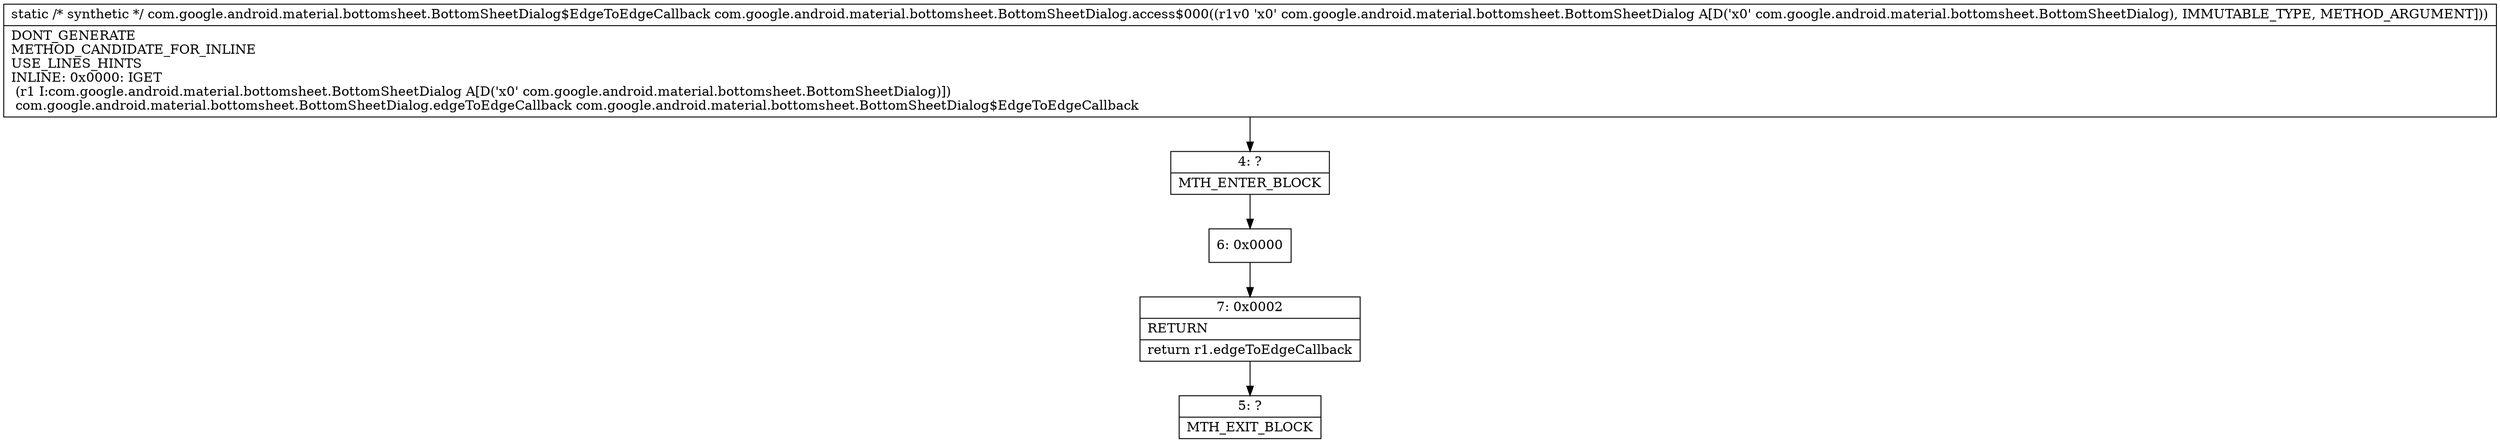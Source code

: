 digraph "CFG forcom.google.android.material.bottomsheet.BottomSheetDialog.access$000(Lcom\/google\/android\/material\/bottomsheet\/BottomSheetDialog;)Lcom\/google\/android\/material\/bottomsheet\/BottomSheetDialog$EdgeToEdgeCallback;" {
Node_4 [shape=record,label="{4\:\ ?|MTH_ENTER_BLOCK\l}"];
Node_6 [shape=record,label="{6\:\ 0x0000}"];
Node_7 [shape=record,label="{7\:\ 0x0002|RETURN\l|return r1.edgeToEdgeCallback\l}"];
Node_5 [shape=record,label="{5\:\ ?|MTH_EXIT_BLOCK\l}"];
MethodNode[shape=record,label="{static \/* synthetic *\/ com.google.android.material.bottomsheet.BottomSheetDialog$EdgeToEdgeCallback com.google.android.material.bottomsheet.BottomSheetDialog.access$000((r1v0 'x0' com.google.android.material.bottomsheet.BottomSheetDialog A[D('x0' com.google.android.material.bottomsheet.BottomSheetDialog), IMMUTABLE_TYPE, METHOD_ARGUMENT]))  | DONT_GENERATE\lMETHOD_CANDIDATE_FOR_INLINE\lUSE_LINES_HINTS\lINLINE: 0x0000: IGET  \l  (r1 I:com.google.android.material.bottomsheet.BottomSheetDialog A[D('x0' com.google.android.material.bottomsheet.BottomSheetDialog)])\l com.google.android.material.bottomsheet.BottomSheetDialog.edgeToEdgeCallback com.google.android.material.bottomsheet.BottomSheetDialog$EdgeToEdgeCallback\l}"];
MethodNode -> Node_4;Node_4 -> Node_6;
Node_6 -> Node_7;
Node_7 -> Node_5;
}

